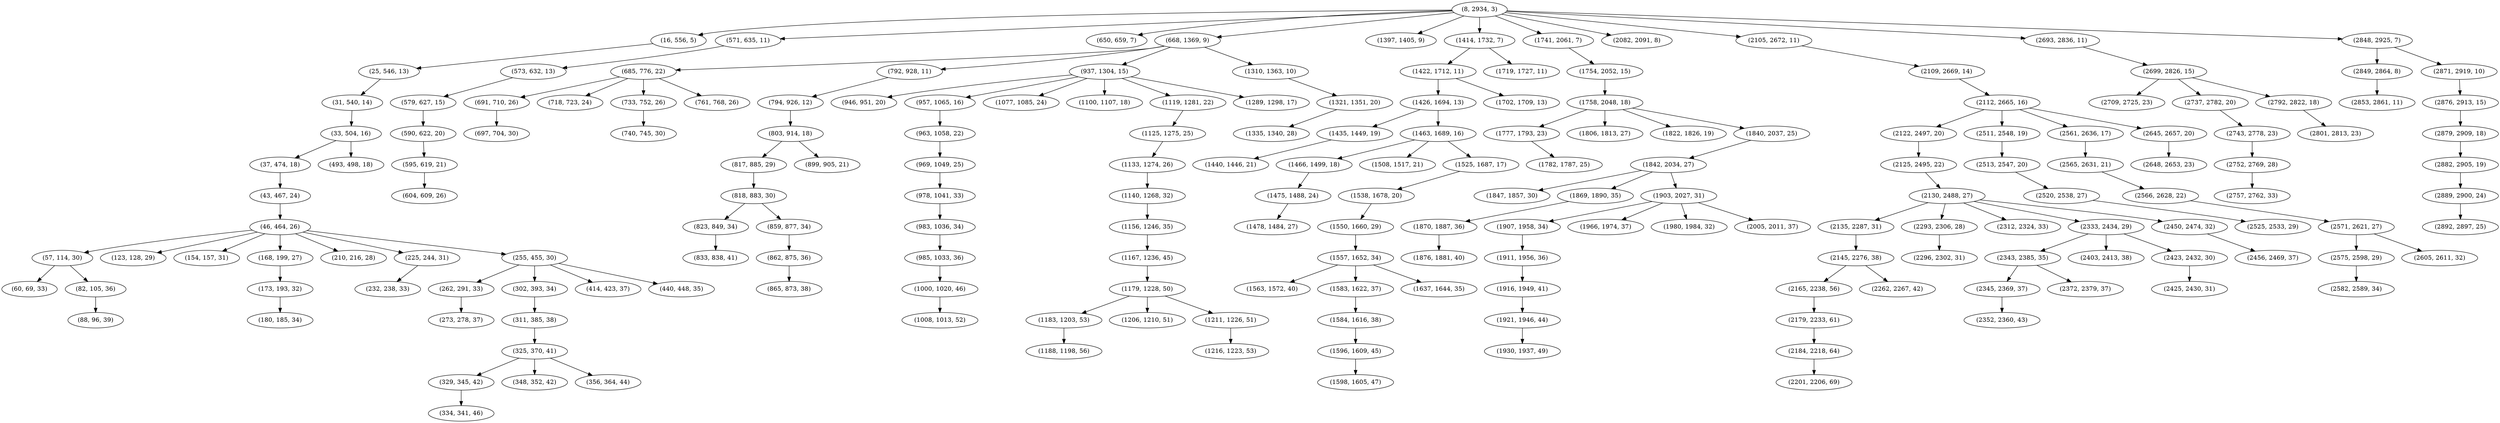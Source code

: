 digraph tree {
    "(8, 2934, 3)";
    "(16, 556, 5)";
    "(25, 546, 13)";
    "(31, 540, 14)";
    "(33, 504, 16)";
    "(37, 474, 18)";
    "(43, 467, 24)";
    "(46, 464, 26)";
    "(57, 114, 30)";
    "(60, 69, 33)";
    "(82, 105, 36)";
    "(88, 96, 39)";
    "(123, 128, 29)";
    "(154, 157, 31)";
    "(168, 199, 27)";
    "(173, 193, 32)";
    "(180, 185, 34)";
    "(210, 216, 28)";
    "(225, 244, 31)";
    "(232, 238, 33)";
    "(255, 455, 30)";
    "(262, 291, 33)";
    "(273, 278, 37)";
    "(302, 393, 34)";
    "(311, 385, 38)";
    "(325, 370, 41)";
    "(329, 345, 42)";
    "(334, 341, 46)";
    "(348, 352, 42)";
    "(356, 364, 44)";
    "(414, 423, 37)";
    "(440, 448, 35)";
    "(493, 498, 18)";
    "(571, 635, 11)";
    "(573, 632, 13)";
    "(579, 627, 15)";
    "(590, 622, 20)";
    "(595, 619, 21)";
    "(604, 609, 26)";
    "(650, 659, 7)";
    "(668, 1369, 9)";
    "(685, 776, 22)";
    "(691, 710, 26)";
    "(697, 704, 30)";
    "(718, 723, 24)";
    "(733, 752, 26)";
    "(740, 745, 30)";
    "(761, 768, 26)";
    "(792, 928, 11)";
    "(794, 926, 12)";
    "(803, 914, 18)";
    "(817, 885, 29)";
    "(818, 883, 30)";
    "(823, 849, 34)";
    "(833, 838, 41)";
    "(859, 877, 34)";
    "(862, 875, 36)";
    "(865, 873, 38)";
    "(899, 905, 21)";
    "(937, 1304, 15)";
    "(946, 951, 20)";
    "(957, 1065, 16)";
    "(963, 1058, 22)";
    "(969, 1049, 25)";
    "(978, 1041, 33)";
    "(983, 1036, 34)";
    "(985, 1033, 36)";
    "(1000, 1020, 46)";
    "(1008, 1013, 52)";
    "(1077, 1085, 24)";
    "(1100, 1107, 18)";
    "(1119, 1281, 22)";
    "(1125, 1275, 25)";
    "(1133, 1274, 26)";
    "(1140, 1268, 32)";
    "(1156, 1246, 35)";
    "(1167, 1236, 45)";
    "(1179, 1228, 50)";
    "(1183, 1203, 53)";
    "(1188, 1198, 56)";
    "(1206, 1210, 51)";
    "(1211, 1226, 51)";
    "(1216, 1223, 53)";
    "(1289, 1298, 17)";
    "(1310, 1363, 10)";
    "(1321, 1351, 20)";
    "(1335, 1340, 28)";
    "(1397, 1405, 9)";
    "(1414, 1732, 7)";
    "(1422, 1712, 11)";
    "(1426, 1694, 13)";
    "(1435, 1449, 19)";
    "(1440, 1446, 21)";
    "(1463, 1689, 16)";
    "(1466, 1499, 18)";
    "(1475, 1488, 24)";
    "(1478, 1484, 27)";
    "(1508, 1517, 21)";
    "(1525, 1687, 17)";
    "(1538, 1678, 20)";
    "(1550, 1660, 29)";
    "(1557, 1652, 34)";
    "(1563, 1572, 40)";
    "(1583, 1622, 37)";
    "(1584, 1616, 38)";
    "(1596, 1609, 45)";
    "(1598, 1605, 47)";
    "(1637, 1644, 35)";
    "(1702, 1709, 13)";
    "(1719, 1727, 11)";
    "(1741, 2061, 7)";
    "(1754, 2052, 15)";
    "(1758, 2048, 18)";
    "(1777, 1793, 23)";
    "(1782, 1787, 25)";
    "(1806, 1813, 27)";
    "(1822, 1826, 19)";
    "(1840, 2037, 25)";
    "(1842, 2034, 27)";
    "(1847, 1857, 30)";
    "(1869, 1890, 35)";
    "(1870, 1887, 36)";
    "(1876, 1881, 40)";
    "(1903, 2027, 31)";
    "(1907, 1958, 34)";
    "(1911, 1956, 36)";
    "(1916, 1949, 41)";
    "(1921, 1946, 44)";
    "(1930, 1937, 49)";
    "(1966, 1974, 37)";
    "(1980, 1984, 32)";
    "(2005, 2011, 37)";
    "(2082, 2091, 8)";
    "(2105, 2672, 11)";
    "(2109, 2669, 14)";
    "(2112, 2665, 16)";
    "(2122, 2497, 20)";
    "(2125, 2495, 22)";
    "(2130, 2488, 27)";
    "(2135, 2287, 31)";
    "(2145, 2276, 38)";
    "(2165, 2238, 56)";
    "(2179, 2233, 61)";
    "(2184, 2218, 64)";
    "(2201, 2206, 69)";
    "(2262, 2267, 42)";
    "(2293, 2306, 28)";
    "(2296, 2302, 31)";
    "(2312, 2324, 33)";
    "(2333, 2434, 29)";
    "(2343, 2385, 35)";
    "(2345, 2369, 37)";
    "(2352, 2360, 43)";
    "(2372, 2379, 37)";
    "(2403, 2413, 38)";
    "(2423, 2432, 30)";
    "(2425, 2430, 31)";
    "(2450, 2474, 32)";
    "(2456, 2469, 37)";
    "(2511, 2548, 19)";
    "(2513, 2547, 20)";
    "(2520, 2538, 27)";
    "(2525, 2533, 29)";
    "(2561, 2636, 17)";
    "(2565, 2631, 21)";
    "(2566, 2628, 22)";
    "(2571, 2621, 27)";
    "(2575, 2598, 29)";
    "(2582, 2589, 34)";
    "(2605, 2611, 32)";
    "(2645, 2657, 20)";
    "(2648, 2653, 23)";
    "(2693, 2836, 11)";
    "(2699, 2826, 15)";
    "(2709, 2725, 23)";
    "(2737, 2782, 20)";
    "(2743, 2778, 23)";
    "(2752, 2769, 28)";
    "(2757, 2762, 33)";
    "(2792, 2822, 18)";
    "(2801, 2813, 23)";
    "(2848, 2925, 7)";
    "(2849, 2864, 8)";
    "(2853, 2861, 11)";
    "(2871, 2919, 10)";
    "(2876, 2913, 15)";
    "(2879, 2909, 18)";
    "(2882, 2905, 19)";
    "(2889, 2900, 24)";
    "(2892, 2897, 25)";
    "(8, 2934, 3)" -> "(16, 556, 5)";
    "(8, 2934, 3)" -> "(571, 635, 11)";
    "(8, 2934, 3)" -> "(650, 659, 7)";
    "(8, 2934, 3)" -> "(668, 1369, 9)";
    "(8, 2934, 3)" -> "(1397, 1405, 9)";
    "(8, 2934, 3)" -> "(1414, 1732, 7)";
    "(8, 2934, 3)" -> "(1741, 2061, 7)";
    "(8, 2934, 3)" -> "(2082, 2091, 8)";
    "(8, 2934, 3)" -> "(2105, 2672, 11)";
    "(8, 2934, 3)" -> "(2693, 2836, 11)";
    "(8, 2934, 3)" -> "(2848, 2925, 7)";
    "(16, 556, 5)" -> "(25, 546, 13)";
    "(25, 546, 13)" -> "(31, 540, 14)";
    "(31, 540, 14)" -> "(33, 504, 16)";
    "(33, 504, 16)" -> "(37, 474, 18)";
    "(33, 504, 16)" -> "(493, 498, 18)";
    "(37, 474, 18)" -> "(43, 467, 24)";
    "(43, 467, 24)" -> "(46, 464, 26)";
    "(46, 464, 26)" -> "(57, 114, 30)";
    "(46, 464, 26)" -> "(123, 128, 29)";
    "(46, 464, 26)" -> "(154, 157, 31)";
    "(46, 464, 26)" -> "(168, 199, 27)";
    "(46, 464, 26)" -> "(210, 216, 28)";
    "(46, 464, 26)" -> "(225, 244, 31)";
    "(46, 464, 26)" -> "(255, 455, 30)";
    "(57, 114, 30)" -> "(60, 69, 33)";
    "(57, 114, 30)" -> "(82, 105, 36)";
    "(82, 105, 36)" -> "(88, 96, 39)";
    "(168, 199, 27)" -> "(173, 193, 32)";
    "(173, 193, 32)" -> "(180, 185, 34)";
    "(225, 244, 31)" -> "(232, 238, 33)";
    "(255, 455, 30)" -> "(262, 291, 33)";
    "(255, 455, 30)" -> "(302, 393, 34)";
    "(255, 455, 30)" -> "(414, 423, 37)";
    "(255, 455, 30)" -> "(440, 448, 35)";
    "(262, 291, 33)" -> "(273, 278, 37)";
    "(302, 393, 34)" -> "(311, 385, 38)";
    "(311, 385, 38)" -> "(325, 370, 41)";
    "(325, 370, 41)" -> "(329, 345, 42)";
    "(325, 370, 41)" -> "(348, 352, 42)";
    "(325, 370, 41)" -> "(356, 364, 44)";
    "(329, 345, 42)" -> "(334, 341, 46)";
    "(571, 635, 11)" -> "(573, 632, 13)";
    "(573, 632, 13)" -> "(579, 627, 15)";
    "(579, 627, 15)" -> "(590, 622, 20)";
    "(590, 622, 20)" -> "(595, 619, 21)";
    "(595, 619, 21)" -> "(604, 609, 26)";
    "(668, 1369, 9)" -> "(685, 776, 22)";
    "(668, 1369, 9)" -> "(792, 928, 11)";
    "(668, 1369, 9)" -> "(937, 1304, 15)";
    "(668, 1369, 9)" -> "(1310, 1363, 10)";
    "(685, 776, 22)" -> "(691, 710, 26)";
    "(685, 776, 22)" -> "(718, 723, 24)";
    "(685, 776, 22)" -> "(733, 752, 26)";
    "(685, 776, 22)" -> "(761, 768, 26)";
    "(691, 710, 26)" -> "(697, 704, 30)";
    "(733, 752, 26)" -> "(740, 745, 30)";
    "(792, 928, 11)" -> "(794, 926, 12)";
    "(794, 926, 12)" -> "(803, 914, 18)";
    "(803, 914, 18)" -> "(817, 885, 29)";
    "(803, 914, 18)" -> "(899, 905, 21)";
    "(817, 885, 29)" -> "(818, 883, 30)";
    "(818, 883, 30)" -> "(823, 849, 34)";
    "(818, 883, 30)" -> "(859, 877, 34)";
    "(823, 849, 34)" -> "(833, 838, 41)";
    "(859, 877, 34)" -> "(862, 875, 36)";
    "(862, 875, 36)" -> "(865, 873, 38)";
    "(937, 1304, 15)" -> "(946, 951, 20)";
    "(937, 1304, 15)" -> "(957, 1065, 16)";
    "(937, 1304, 15)" -> "(1077, 1085, 24)";
    "(937, 1304, 15)" -> "(1100, 1107, 18)";
    "(937, 1304, 15)" -> "(1119, 1281, 22)";
    "(937, 1304, 15)" -> "(1289, 1298, 17)";
    "(957, 1065, 16)" -> "(963, 1058, 22)";
    "(963, 1058, 22)" -> "(969, 1049, 25)";
    "(969, 1049, 25)" -> "(978, 1041, 33)";
    "(978, 1041, 33)" -> "(983, 1036, 34)";
    "(983, 1036, 34)" -> "(985, 1033, 36)";
    "(985, 1033, 36)" -> "(1000, 1020, 46)";
    "(1000, 1020, 46)" -> "(1008, 1013, 52)";
    "(1119, 1281, 22)" -> "(1125, 1275, 25)";
    "(1125, 1275, 25)" -> "(1133, 1274, 26)";
    "(1133, 1274, 26)" -> "(1140, 1268, 32)";
    "(1140, 1268, 32)" -> "(1156, 1246, 35)";
    "(1156, 1246, 35)" -> "(1167, 1236, 45)";
    "(1167, 1236, 45)" -> "(1179, 1228, 50)";
    "(1179, 1228, 50)" -> "(1183, 1203, 53)";
    "(1179, 1228, 50)" -> "(1206, 1210, 51)";
    "(1179, 1228, 50)" -> "(1211, 1226, 51)";
    "(1183, 1203, 53)" -> "(1188, 1198, 56)";
    "(1211, 1226, 51)" -> "(1216, 1223, 53)";
    "(1310, 1363, 10)" -> "(1321, 1351, 20)";
    "(1321, 1351, 20)" -> "(1335, 1340, 28)";
    "(1414, 1732, 7)" -> "(1422, 1712, 11)";
    "(1414, 1732, 7)" -> "(1719, 1727, 11)";
    "(1422, 1712, 11)" -> "(1426, 1694, 13)";
    "(1422, 1712, 11)" -> "(1702, 1709, 13)";
    "(1426, 1694, 13)" -> "(1435, 1449, 19)";
    "(1426, 1694, 13)" -> "(1463, 1689, 16)";
    "(1435, 1449, 19)" -> "(1440, 1446, 21)";
    "(1463, 1689, 16)" -> "(1466, 1499, 18)";
    "(1463, 1689, 16)" -> "(1508, 1517, 21)";
    "(1463, 1689, 16)" -> "(1525, 1687, 17)";
    "(1466, 1499, 18)" -> "(1475, 1488, 24)";
    "(1475, 1488, 24)" -> "(1478, 1484, 27)";
    "(1525, 1687, 17)" -> "(1538, 1678, 20)";
    "(1538, 1678, 20)" -> "(1550, 1660, 29)";
    "(1550, 1660, 29)" -> "(1557, 1652, 34)";
    "(1557, 1652, 34)" -> "(1563, 1572, 40)";
    "(1557, 1652, 34)" -> "(1583, 1622, 37)";
    "(1557, 1652, 34)" -> "(1637, 1644, 35)";
    "(1583, 1622, 37)" -> "(1584, 1616, 38)";
    "(1584, 1616, 38)" -> "(1596, 1609, 45)";
    "(1596, 1609, 45)" -> "(1598, 1605, 47)";
    "(1741, 2061, 7)" -> "(1754, 2052, 15)";
    "(1754, 2052, 15)" -> "(1758, 2048, 18)";
    "(1758, 2048, 18)" -> "(1777, 1793, 23)";
    "(1758, 2048, 18)" -> "(1806, 1813, 27)";
    "(1758, 2048, 18)" -> "(1822, 1826, 19)";
    "(1758, 2048, 18)" -> "(1840, 2037, 25)";
    "(1777, 1793, 23)" -> "(1782, 1787, 25)";
    "(1840, 2037, 25)" -> "(1842, 2034, 27)";
    "(1842, 2034, 27)" -> "(1847, 1857, 30)";
    "(1842, 2034, 27)" -> "(1869, 1890, 35)";
    "(1842, 2034, 27)" -> "(1903, 2027, 31)";
    "(1869, 1890, 35)" -> "(1870, 1887, 36)";
    "(1870, 1887, 36)" -> "(1876, 1881, 40)";
    "(1903, 2027, 31)" -> "(1907, 1958, 34)";
    "(1903, 2027, 31)" -> "(1966, 1974, 37)";
    "(1903, 2027, 31)" -> "(1980, 1984, 32)";
    "(1903, 2027, 31)" -> "(2005, 2011, 37)";
    "(1907, 1958, 34)" -> "(1911, 1956, 36)";
    "(1911, 1956, 36)" -> "(1916, 1949, 41)";
    "(1916, 1949, 41)" -> "(1921, 1946, 44)";
    "(1921, 1946, 44)" -> "(1930, 1937, 49)";
    "(2105, 2672, 11)" -> "(2109, 2669, 14)";
    "(2109, 2669, 14)" -> "(2112, 2665, 16)";
    "(2112, 2665, 16)" -> "(2122, 2497, 20)";
    "(2112, 2665, 16)" -> "(2511, 2548, 19)";
    "(2112, 2665, 16)" -> "(2561, 2636, 17)";
    "(2112, 2665, 16)" -> "(2645, 2657, 20)";
    "(2122, 2497, 20)" -> "(2125, 2495, 22)";
    "(2125, 2495, 22)" -> "(2130, 2488, 27)";
    "(2130, 2488, 27)" -> "(2135, 2287, 31)";
    "(2130, 2488, 27)" -> "(2293, 2306, 28)";
    "(2130, 2488, 27)" -> "(2312, 2324, 33)";
    "(2130, 2488, 27)" -> "(2333, 2434, 29)";
    "(2130, 2488, 27)" -> "(2450, 2474, 32)";
    "(2135, 2287, 31)" -> "(2145, 2276, 38)";
    "(2145, 2276, 38)" -> "(2165, 2238, 56)";
    "(2145, 2276, 38)" -> "(2262, 2267, 42)";
    "(2165, 2238, 56)" -> "(2179, 2233, 61)";
    "(2179, 2233, 61)" -> "(2184, 2218, 64)";
    "(2184, 2218, 64)" -> "(2201, 2206, 69)";
    "(2293, 2306, 28)" -> "(2296, 2302, 31)";
    "(2333, 2434, 29)" -> "(2343, 2385, 35)";
    "(2333, 2434, 29)" -> "(2403, 2413, 38)";
    "(2333, 2434, 29)" -> "(2423, 2432, 30)";
    "(2343, 2385, 35)" -> "(2345, 2369, 37)";
    "(2343, 2385, 35)" -> "(2372, 2379, 37)";
    "(2345, 2369, 37)" -> "(2352, 2360, 43)";
    "(2423, 2432, 30)" -> "(2425, 2430, 31)";
    "(2450, 2474, 32)" -> "(2456, 2469, 37)";
    "(2511, 2548, 19)" -> "(2513, 2547, 20)";
    "(2513, 2547, 20)" -> "(2520, 2538, 27)";
    "(2520, 2538, 27)" -> "(2525, 2533, 29)";
    "(2561, 2636, 17)" -> "(2565, 2631, 21)";
    "(2565, 2631, 21)" -> "(2566, 2628, 22)";
    "(2566, 2628, 22)" -> "(2571, 2621, 27)";
    "(2571, 2621, 27)" -> "(2575, 2598, 29)";
    "(2571, 2621, 27)" -> "(2605, 2611, 32)";
    "(2575, 2598, 29)" -> "(2582, 2589, 34)";
    "(2645, 2657, 20)" -> "(2648, 2653, 23)";
    "(2693, 2836, 11)" -> "(2699, 2826, 15)";
    "(2699, 2826, 15)" -> "(2709, 2725, 23)";
    "(2699, 2826, 15)" -> "(2737, 2782, 20)";
    "(2699, 2826, 15)" -> "(2792, 2822, 18)";
    "(2737, 2782, 20)" -> "(2743, 2778, 23)";
    "(2743, 2778, 23)" -> "(2752, 2769, 28)";
    "(2752, 2769, 28)" -> "(2757, 2762, 33)";
    "(2792, 2822, 18)" -> "(2801, 2813, 23)";
    "(2848, 2925, 7)" -> "(2849, 2864, 8)";
    "(2848, 2925, 7)" -> "(2871, 2919, 10)";
    "(2849, 2864, 8)" -> "(2853, 2861, 11)";
    "(2871, 2919, 10)" -> "(2876, 2913, 15)";
    "(2876, 2913, 15)" -> "(2879, 2909, 18)";
    "(2879, 2909, 18)" -> "(2882, 2905, 19)";
    "(2882, 2905, 19)" -> "(2889, 2900, 24)";
    "(2889, 2900, 24)" -> "(2892, 2897, 25)";
}
